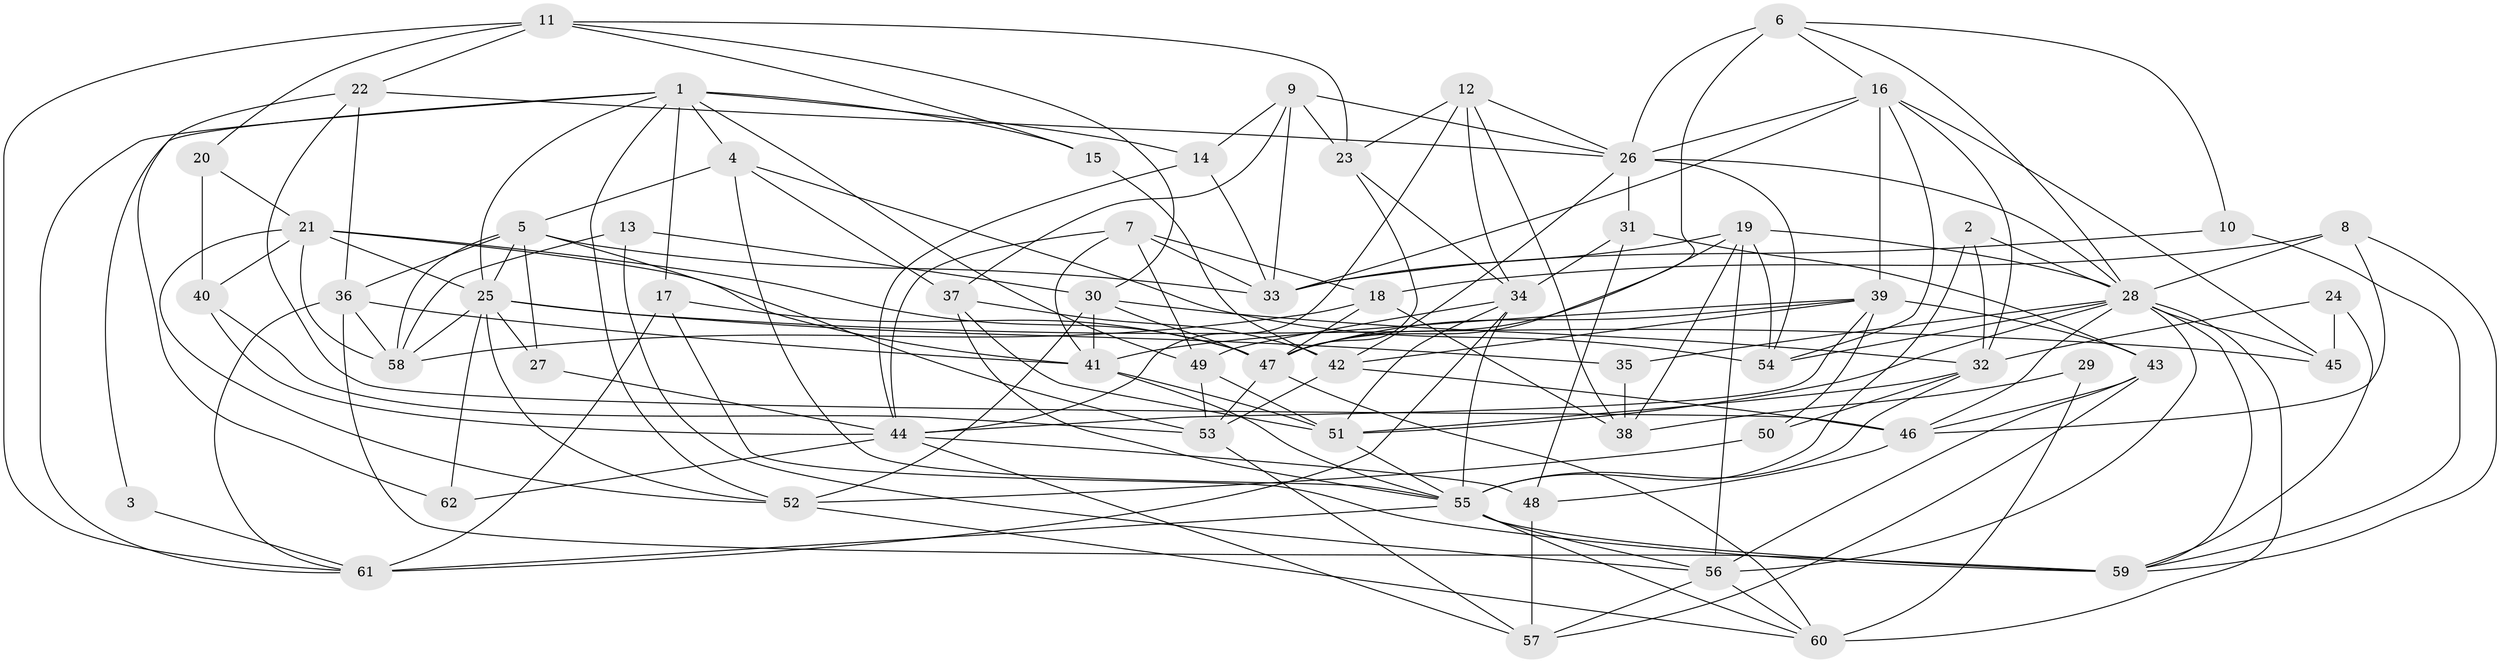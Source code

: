 // original degree distribution, {3: 0.3064516129032258, 4: 0.2661290322580645, 5: 0.20161290322580644, 2: 0.10483870967741936, 7: 0.04838709677419355, 6: 0.06451612903225806, 9: 0.008064516129032258}
// Generated by graph-tools (version 1.1) at 2025/50/03/09/25 03:50:12]
// undirected, 62 vertices, 173 edges
graph export_dot {
graph [start="1"]
  node [color=gray90,style=filled];
  1;
  2;
  3;
  4;
  5;
  6;
  7;
  8;
  9;
  10;
  11;
  12;
  13;
  14;
  15;
  16;
  17;
  18;
  19;
  20;
  21;
  22;
  23;
  24;
  25;
  26;
  27;
  28;
  29;
  30;
  31;
  32;
  33;
  34;
  35;
  36;
  37;
  38;
  39;
  40;
  41;
  42;
  43;
  44;
  45;
  46;
  47;
  48;
  49;
  50;
  51;
  52;
  53;
  54;
  55;
  56;
  57;
  58;
  59;
  60;
  61;
  62;
  1 -- 3 [weight=1.0];
  1 -- 4 [weight=1.0];
  1 -- 14 [weight=1.0];
  1 -- 15 [weight=1.0];
  1 -- 17 [weight=1.0];
  1 -- 25 [weight=1.0];
  1 -- 49 [weight=1.0];
  1 -- 52 [weight=1.0];
  1 -- 61 [weight=1.0];
  2 -- 28 [weight=1.0];
  2 -- 32 [weight=1.0];
  2 -- 55 [weight=1.0];
  3 -- 61 [weight=1.0];
  4 -- 5 [weight=1.0];
  4 -- 37 [weight=1.0];
  4 -- 54 [weight=1.0];
  4 -- 55 [weight=1.0];
  5 -- 25 [weight=1.0];
  5 -- 27 [weight=1.0];
  5 -- 33 [weight=1.0];
  5 -- 36 [weight=1.0];
  5 -- 53 [weight=1.0];
  5 -- 58 [weight=1.0];
  6 -- 10 [weight=1.0];
  6 -- 16 [weight=1.0];
  6 -- 26 [weight=1.0];
  6 -- 28 [weight=1.0];
  6 -- 47 [weight=2.0];
  7 -- 18 [weight=1.0];
  7 -- 33 [weight=1.0];
  7 -- 41 [weight=1.0];
  7 -- 44 [weight=1.0];
  7 -- 49 [weight=1.0];
  8 -- 18 [weight=1.0];
  8 -- 28 [weight=1.0];
  8 -- 46 [weight=1.0];
  8 -- 59 [weight=1.0];
  9 -- 14 [weight=1.0];
  9 -- 23 [weight=1.0];
  9 -- 26 [weight=1.0];
  9 -- 33 [weight=1.0];
  9 -- 37 [weight=1.0];
  10 -- 33 [weight=1.0];
  10 -- 59 [weight=1.0];
  11 -- 15 [weight=1.0];
  11 -- 20 [weight=1.0];
  11 -- 22 [weight=1.0];
  11 -- 23 [weight=1.0];
  11 -- 30 [weight=1.0];
  11 -- 61 [weight=1.0];
  12 -- 23 [weight=1.0];
  12 -- 26 [weight=1.0];
  12 -- 34 [weight=1.0];
  12 -- 38 [weight=1.0];
  12 -- 44 [weight=1.0];
  13 -- 30 [weight=1.0];
  13 -- 56 [weight=1.0];
  13 -- 58 [weight=1.0];
  14 -- 33 [weight=1.0];
  14 -- 44 [weight=1.0];
  15 -- 42 [weight=1.0];
  16 -- 26 [weight=1.0];
  16 -- 32 [weight=1.0];
  16 -- 33 [weight=1.0];
  16 -- 39 [weight=1.0];
  16 -- 45 [weight=1.0];
  16 -- 54 [weight=1.0];
  17 -- 47 [weight=1.0];
  17 -- 59 [weight=1.0];
  17 -- 61 [weight=1.0];
  18 -- 38 [weight=1.0];
  18 -- 47 [weight=1.0];
  18 -- 58 [weight=1.0];
  19 -- 28 [weight=1.0];
  19 -- 33 [weight=1.0];
  19 -- 38 [weight=1.0];
  19 -- 47 [weight=1.0];
  19 -- 54 [weight=1.0];
  19 -- 56 [weight=1.0];
  20 -- 21 [weight=1.0];
  20 -- 40 [weight=1.0];
  21 -- 25 [weight=1.0];
  21 -- 40 [weight=1.0];
  21 -- 41 [weight=1.0];
  21 -- 47 [weight=1.0];
  21 -- 52 [weight=1.0];
  21 -- 58 [weight=1.0];
  22 -- 26 [weight=1.0];
  22 -- 36 [weight=1.0];
  22 -- 46 [weight=1.0];
  22 -- 62 [weight=1.0];
  23 -- 34 [weight=1.0];
  23 -- 47 [weight=1.0];
  24 -- 32 [weight=1.0];
  24 -- 45 [weight=1.0];
  24 -- 59 [weight=1.0];
  25 -- 27 [weight=1.0];
  25 -- 35 [weight=1.0];
  25 -- 45 [weight=1.0];
  25 -- 52 [weight=1.0];
  25 -- 58 [weight=1.0];
  25 -- 62 [weight=1.0];
  26 -- 28 [weight=1.0];
  26 -- 31 [weight=1.0];
  26 -- 42 [weight=1.0];
  26 -- 54 [weight=1.0];
  27 -- 44 [weight=1.0];
  28 -- 35 [weight=1.0];
  28 -- 45 [weight=1.0];
  28 -- 46 [weight=1.0];
  28 -- 51 [weight=1.0];
  28 -- 54 [weight=1.0];
  28 -- 56 [weight=1.0];
  28 -- 59 [weight=1.0];
  28 -- 60 [weight=1.0];
  29 -- 38 [weight=1.0];
  29 -- 60 [weight=1.0];
  30 -- 32 [weight=1.0];
  30 -- 41 [weight=1.0];
  30 -- 47 [weight=1.0];
  30 -- 52 [weight=1.0];
  31 -- 34 [weight=1.0];
  31 -- 43 [weight=1.0];
  31 -- 48 [weight=1.0];
  32 -- 50 [weight=1.0];
  32 -- 51 [weight=1.0];
  32 -- 55 [weight=1.0];
  34 -- 49 [weight=1.0];
  34 -- 51 [weight=1.0];
  34 -- 55 [weight=1.0];
  34 -- 61 [weight=2.0];
  35 -- 38 [weight=1.0];
  36 -- 41 [weight=1.0];
  36 -- 58 [weight=1.0];
  36 -- 59 [weight=1.0];
  36 -- 61 [weight=1.0];
  37 -- 42 [weight=1.0];
  37 -- 51 [weight=1.0];
  37 -- 55 [weight=1.0];
  39 -- 41 [weight=1.0];
  39 -- 42 [weight=1.0];
  39 -- 43 [weight=1.0];
  39 -- 44 [weight=1.0];
  39 -- 47 [weight=1.0];
  39 -- 50 [weight=1.0];
  40 -- 44 [weight=1.0];
  40 -- 53 [weight=1.0];
  41 -- 51 [weight=1.0];
  41 -- 55 [weight=1.0];
  42 -- 46 [weight=1.0];
  42 -- 53 [weight=1.0];
  43 -- 46 [weight=1.0];
  43 -- 56 [weight=1.0];
  43 -- 57 [weight=1.0];
  44 -- 48 [weight=1.0];
  44 -- 57 [weight=1.0];
  44 -- 62 [weight=1.0];
  46 -- 48 [weight=1.0];
  47 -- 53 [weight=1.0];
  47 -- 60 [weight=1.0];
  48 -- 57 [weight=1.0];
  49 -- 51 [weight=1.0];
  49 -- 53 [weight=1.0];
  50 -- 52 [weight=1.0];
  51 -- 55 [weight=1.0];
  52 -- 60 [weight=1.0];
  53 -- 57 [weight=1.0];
  55 -- 56 [weight=1.0];
  55 -- 59 [weight=2.0];
  55 -- 60 [weight=1.0];
  55 -- 61 [weight=1.0];
  56 -- 57 [weight=1.0];
  56 -- 60 [weight=1.0];
}
